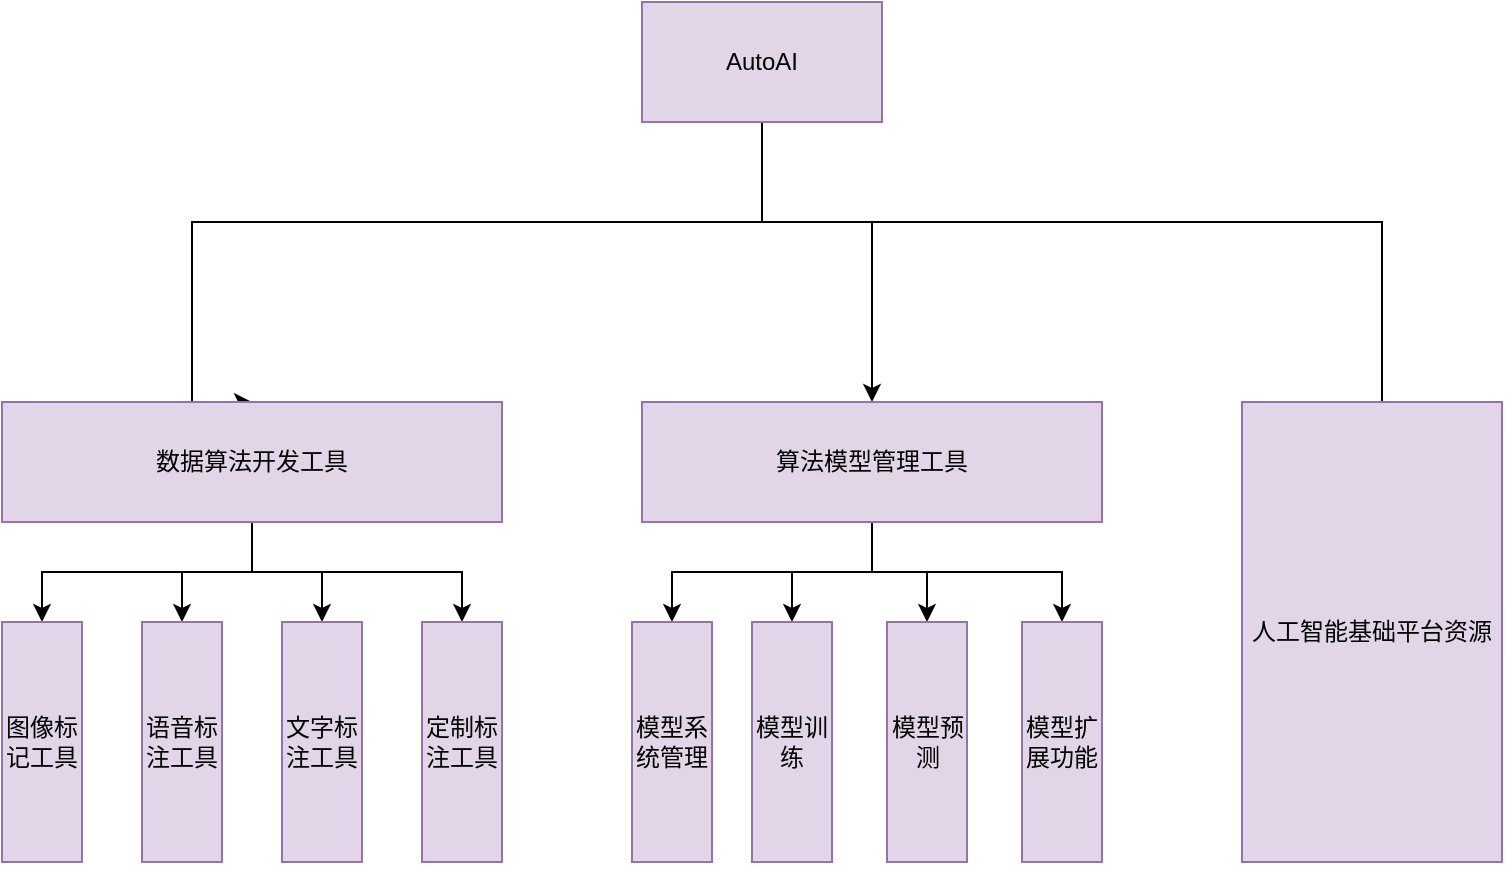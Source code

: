<mxfile version="11.3.0" type="github" pages="1"><diagram id="G3ztc9qHVJrXvw7Bi1XQ" name="第 1 页"><mxGraphModel dx="946" dy="565" grid="1" gridSize="10" guides="1" tooltips="1" connect="1" arrows="1" fold="1" page="1" pageScale="1" pageWidth="827" pageHeight="1169" math="0" shadow="0"><root><mxCell id="0"/><mxCell id="1" parent="0"/><mxCell id="OTYHXNVHJU4eEqSiRCXc-6" style="edgeStyle=orthogonalEdgeStyle;rounded=0;orthogonalLoop=1;jettySize=auto;html=1;entryX=0.5;entryY=0;entryDx=0;entryDy=0;" edge="1" parent="1" source="OTYHXNVHJU4eEqSiRCXc-1" target="OTYHXNVHJU4eEqSiRCXc-3"><mxGeometry relative="1" as="geometry"><Array as="points"><mxPoint x="420" y="220"/><mxPoint x="475" y="220"/></Array></mxGeometry></mxCell><mxCell id="OTYHXNVHJU4eEqSiRCXc-7" style="edgeStyle=orthogonalEdgeStyle;rounded=0;orthogonalLoop=1;jettySize=auto;html=1;entryX=0.5;entryY=0;entryDx=0;entryDy=0;" edge="1" parent="1" source="OTYHXNVHJU4eEqSiRCXc-1" target="OTYHXNVHJU4eEqSiRCXc-2"><mxGeometry relative="1" as="geometry"><Array as="points"><mxPoint x="420" y="220"/><mxPoint x="135" y="220"/><mxPoint x="135" y="310"/></Array></mxGeometry></mxCell><mxCell id="OTYHXNVHJU4eEqSiRCXc-8" style="edgeStyle=orthogonalEdgeStyle;rounded=0;orthogonalLoop=1;jettySize=auto;html=1;entryX=0.5;entryY=0.167;entryDx=0;entryDy=0;entryPerimeter=0;" edge="1" parent="1" source="OTYHXNVHJU4eEqSiRCXc-1" target="OTYHXNVHJU4eEqSiRCXc-4"><mxGeometry relative="1" as="geometry"><Array as="points"><mxPoint x="420" y="220"/><mxPoint x="730" y="220"/><mxPoint x="730" y="353"/></Array></mxGeometry></mxCell><mxCell id="OTYHXNVHJU4eEqSiRCXc-1" value="AutoAI" style="rounded=0;whiteSpace=wrap;html=1;fillColor=#e1d5e7;strokeColor=#9673a6;" vertex="1" parent="1"><mxGeometry x="360" y="110" width="120" height="60" as="geometry"/></mxCell><mxCell id="OTYHXNVHJU4eEqSiRCXc-31" style="edgeStyle=orthogonalEdgeStyle;rounded=0;orthogonalLoop=1;jettySize=auto;html=1;entryX=0;entryY=0.5;entryDx=0;entryDy=0;" edge="1" parent="1" source="OTYHXNVHJU4eEqSiRCXc-2" target="OTYHXNVHJU4eEqSiRCXc-9"><mxGeometry relative="1" as="geometry"/></mxCell><mxCell id="OTYHXNVHJU4eEqSiRCXc-32" style="edgeStyle=orthogonalEdgeStyle;rounded=0;orthogonalLoop=1;jettySize=auto;html=1;entryX=0;entryY=0.5;entryDx=0;entryDy=0;" edge="1" parent="1" source="OTYHXNVHJU4eEqSiRCXc-2" target="OTYHXNVHJU4eEqSiRCXc-22"><mxGeometry relative="1" as="geometry"/></mxCell><mxCell id="OTYHXNVHJU4eEqSiRCXc-33" style="edgeStyle=orthogonalEdgeStyle;rounded=0;orthogonalLoop=1;jettySize=auto;html=1;entryX=0;entryY=0.5;entryDx=0;entryDy=0;" edge="1" parent="1" source="OTYHXNVHJU4eEqSiRCXc-2" target="OTYHXNVHJU4eEqSiRCXc-10"><mxGeometry relative="1" as="geometry"/></mxCell><mxCell id="OTYHXNVHJU4eEqSiRCXc-35" style="edgeStyle=orthogonalEdgeStyle;rounded=0;orthogonalLoop=1;jettySize=auto;html=1;entryX=0;entryY=0.5;entryDx=0;entryDy=0;" edge="1" parent="1" source="OTYHXNVHJU4eEqSiRCXc-2" target="OTYHXNVHJU4eEqSiRCXc-25"><mxGeometry relative="1" as="geometry"/></mxCell><mxCell id="OTYHXNVHJU4eEqSiRCXc-2" value="数据算法开发工具" style="rounded=0;whiteSpace=wrap;html=1;fillColor=#e1d5e7;strokeColor=#9673a6;" vertex="1" parent="1"><mxGeometry x="40" y="310" width="250" height="60" as="geometry"/></mxCell><mxCell id="OTYHXNVHJU4eEqSiRCXc-36" style="edgeStyle=orthogonalEdgeStyle;rounded=0;orthogonalLoop=1;jettySize=auto;html=1;entryX=0;entryY=0.5;entryDx=0;entryDy=0;" edge="1" parent="1" source="OTYHXNVHJU4eEqSiRCXc-3" target="OTYHXNVHJU4eEqSiRCXc-15"><mxGeometry relative="1" as="geometry"/></mxCell><mxCell id="OTYHXNVHJU4eEqSiRCXc-37" style="edgeStyle=orthogonalEdgeStyle;rounded=0;orthogonalLoop=1;jettySize=auto;html=1;entryX=0;entryY=0.5;entryDx=0;entryDy=0;" edge="1" parent="1" source="OTYHXNVHJU4eEqSiRCXc-3" target="OTYHXNVHJU4eEqSiRCXc-16"><mxGeometry relative="1" as="geometry"/></mxCell><mxCell id="OTYHXNVHJU4eEqSiRCXc-38" style="edgeStyle=orthogonalEdgeStyle;rounded=0;orthogonalLoop=1;jettySize=auto;html=1;entryX=0;entryY=0.5;entryDx=0;entryDy=0;" edge="1" parent="1" source="OTYHXNVHJU4eEqSiRCXc-3" target="OTYHXNVHJU4eEqSiRCXc-18"><mxGeometry relative="1" as="geometry"/></mxCell><mxCell id="OTYHXNVHJU4eEqSiRCXc-39" style="edgeStyle=orthogonalEdgeStyle;rounded=0;orthogonalLoop=1;jettySize=auto;html=1;entryX=0;entryY=0.5;entryDx=0;entryDy=0;" edge="1" parent="1" source="OTYHXNVHJU4eEqSiRCXc-3" target="OTYHXNVHJU4eEqSiRCXc-20"><mxGeometry relative="1" as="geometry"/></mxCell><mxCell id="OTYHXNVHJU4eEqSiRCXc-3" value="算法模型管理工具" style="rounded=0;whiteSpace=wrap;html=1;fillColor=#e1d5e7;strokeColor=#9673a6;" vertex="1" parent="1"><mxGeometry x="360" y="310" width="230" height="60" as="geometry"/></mxCell><mxCell id="OTYHXNVHJU4eEqSiRCXc-4" value="人工智能基础平台资源" style="rounded=0;whiteSpace=wrap;html=1;fillColor=#e1d5e7;strokeColor=#9673a6;" vertex="1" parent="1"><mxGeometry x="660" y="310" width="130" height="230" as="geometry"/></mxCell><mxCell id="OTYHXNVHJU4eEqSiRCXc-9" value="图像标记工具" style="rounded=0;whiteSpace=wrap;html=1;direction=south;fillColor=#e1d5e7;strokeColor=#9673a6;" vertex="1" parent="1"><mxGeometry x="40" y="420" width="40" height="120" as="geometry"/></mxCell><mxCell id="OTYHXNVHJU4eEqSiRCXc-10" value="文字标注工具" style="rounded=0;whiteSpace=wrap;html=1;direction=south;fillColor=#e1d5e7;strokeColor=#9673a6;" vertex="1" parent="1"><mxGeometry x="180" y="420" width="40" height="120" as="geometry"/></mxCell><mxCell id="OTYHXNVHJU4eEqSiRCXc-25" value="定制标注工具" style="rounded=0;whiteSpace=wrap;html=1;direction=south;fillColor=#e1d5e7;strokeColor=#9673a6;" vertex="1" parent="1"><mxGeometry x="250" y="420" width="40" height="120" as="geometry"/></mxCell><mxCell id="OTYHXNVHJU4eEqSiRCXc-15" value="模型系统管理" style="rounded=0;whiteSpace=wrap;html=1;direction=south;fillColor=#e1d5e7;strokeColor=#9673a6;" vertex="1" parent="1"><mxGeometry x="355" y="420" width="40" height="120" as="geometry"/></mxCell><mxCell id="OTYHXNVHJU4eEqSiRCXc-16" value="模型训练" style="rounded=0;whiteSpace=wrap;html=1;direction=south;fillColor=#e1d5e7;strokeColor=#9673a6;" vertex="1" parent="1"><mxGeometry x="415" y="420" width="40" height="120" as="geometry"/></mxCell><mxCell id="OTYHXNVHJU4eEqSiRCXc-18" value="模型预测" style="rounded=0;whiteSpace=wrap;html=1;direction=south;fillColor=#e1d5e7;strokeColor=#9673a6;" vertex="1" parent="1"><mxGeometry x="482.5" y="420" width="40" height="120" as="geometry"/></mxCell><mxCell id="OTYHXNVHJU4eEqSiRCXc-20" value="模型扩展功能" style="rounded=0;whiteSpace=wrap;html=1;direction=south;fillColor=#e1d5e7;strokeColor=#9673a6;" vertex="1" parent="1"><mxGeometry x="550" y="420" width="40" height="120" as="geometry"/></mxCell><mxCell id="OTYHXNVHJU4eEqSiRCXc-22" value="语音标注工具" style="rounded=0;whiteSpace=wrap;html=1;direction=south;fillColor=#e1d5e7;strokeColor=#9673a6;" vertex="1" parent="1"><mxGeometry x="110" y="420" width="40" height="120" as="geometry"/></mxCell><mxCell id="OTYHXNVHJU4eEqSiRCXc-29" style="edgeStyle=orthogonalEdgeStyle;rounded=0;orthogonalLoop=1;jettySize=auto;html=1;exitX=0.5;exitY=1;exitDx=0;exitDy=0;" edge="1" parent="1" source="OTYHXNVHJU4eEqSiRCXc-4" target="OTYHXNVHJU4eEqSiRCXc-4"><mxGeometry relative="1" as="geometry"/></mxCell></root></mxGraphModel></diagram></mxfile>